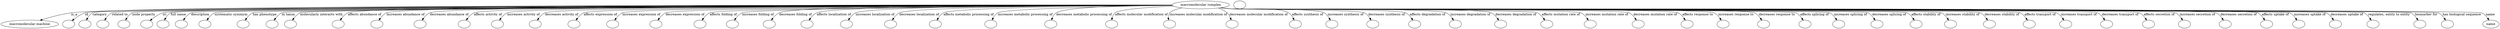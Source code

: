 digraph {
	graph [bb="0,0,8906,122"];
	node [label="\N"];
	"macromolecular complex"	 [height=0.5,
		label="macromolecular complex",
		pos="4317.7,104",
		width=2.7839];
	"macromolecular machine"	 [height=0.5,
		pos="99.725,18",
		width=2.7701];
	"macromolecular complex" -> "macromolecular machine"	 [label=is_a,
		lp="281,61",
		pos="e,142.86,34.352 4217.2,103.9 3611.6,103.17 470.14,97.944 269.17,68 229.14,62.035 185.35,48.932 152.31,37.636"];
	id	 [color=black,
		height=0.5,
		label="",
		pos="244.72,18",
		width=0.75];
	"macromolecular complex" -> id	 [color=black,
		label=id,
		lp="332.17,61",
		pos="e,261.74,32.364 4217.2,103.84 3606.9,102.75 422.16,95.774 325.83,68 305.51,62.138 285.24,49.654 270.06,38.627",
		style=solid];
	category	 [color=black,
		height=0.5,
		label="",
		pos="316.72,18",
		width=0.75];
	"macromolecular complex" -> category	 [color=black,
		label=category,
		lp="382.82,61",
		pos="e,325.88,35.323 4217.1,103.66 3604.8,101.51 403.49,89.26 358.53,68 347.57,62.815 338.46,53.206 331.57,43.787",
		style=solid];
	"related to"	 [color=black,
		height=0.5,
		label="",
		pos="388.72,18",
		width=0.75];
	"macromolecular complex" -> "related to"	 [color=black,
		label="related to",
		lp="453.96,61",
		pos="e,396.83,35.284 4217.4,103.67 3612,101.59 470.96,89.753 427.25,68 416.84,62.82 408.44,53.346 402.18,44.027",
		style=solid];
	"node property"	 [color=black,
		height=0.5,
		label="",
		pos="461.72,18",
		width=0.75];
	"macromolecular complex" -> "node property"	 [color=black,
		label="node property",
		lp="539.8,61",
		pos="e,469.93,35.288 4217.3,103.65 3618.6,101.47 543.47,89.235 500.58,68 490.13,62.824 481.67,53.351 475.34,44.031",
		style=solid];
	iri	 [color=black,
		height=0.5,
		label="",
		pos="533.72,18",
		width=0.75];
	"macromolecular complex" -> iri	 [color=black,
		label=iri,
		lp="618.95,61",
		pos="e,550.13,32.354 4217.4,103.78 3634,102.43 701.14,94.348 612.28,68 592.46,62.122 572.84,49.637 558.16,38.614",
		style=solid];
	"full name"	 [color=black,
		height=0.5,
		label="",
		pos="605.72,18",
		width=0.75];
	"macromolecular complex" -> "full name"	 [color=black,
		label="full name",
		lp="672.35,61",
		pos="e,614.22,35.297 4217.4,103.6 3632.4,101.21 686.74,88.168 645.47,68 634.79,62.782 626.08,53.168 619.57,43.754",
		style=solid];
	description	 [color=black,
		height=0.5,
		label="",
		pos="677.72,18",
		width=0.75];
	"macromolecular complex" -> description	 [color=black,
		label=description,
		lp="751.83,61",
		pos="e,687.19,35.329 4217.1,103.56 3638.7,100.94 761.24,86.997 720.52,68 709.42,62.823 700.11,53.215 693.04,43.795",
		style=solid];
	"systematic synonym"	 [color=black,
		height=0.5,
		label="",
		pos="759.72,18",
		width=0.75];
	"macromolecular complex" -> "systematic synonym"	 [color=black,
		label="systematic synonym",
		lp="863.69,61",
		pos="e,769.88,34.865 4217.2,103.51 3647.2,100.67 845.83,85.797 805.79,68 793.94,62.734 783.78,52.784 776.04,43.138",
		style=solid];
	"has phenotype"	 [color=black,
		height=0.5,
		label="",
		pos="896.72,18",
		width=0.75];
	"macromolecular complex" -> "has phenotype"	 [color=black,
		label="has phenotype",
		lp="982.96,61",
		pos="e,906.72,34.858 4217.5,103.47 3661.5,100.48 980.59,85.19 942.25,68 930.48,62.726 920.43,52.774 912.79,43.129",
		style=solid];
	"in taxon"	 [color=black,
		height=0.5,
		label="",
		pos="997.72,18",
		width=0.75];
	"macromolecular complex" -> "in taxon"	 [color=black,
		label="in taxon",
		lp="1069.5,61",
		pos="e,1008.6,34.882 4217.4,103.95 3675.6,103.57 1120.9,100.06 1046.2,68 1033.9,62.704 1023.2,52.608 1014.9,42.867",
		style=solid];
	"molecularly interacts with"	 [color=black,
		height=0.5,
		label="",
		pos="1069.7,18",
		width=0.75];
	"macromolecular complex" -> "molecularly interacts with"	 [color=black,
		label="molecularly interacts with",
		lp="1186.8,61",
		pos="e,1079.5,35.334 4217.3,103.43 3678.2,100.27 1149.7,84.616 1113.6,68 1102.2,62.776 1092.6,53.026 1085.3,43.513",
		style=solid];
	"affects abundance of"	 [color=black,
		height=0.5,
		label="",
		pos="1236.7,18",
		width=0.75];
	"macromolecular complex" -> "affects abundance of"	 [color=black,
		label="affects abundance of",
		lp="1341.5,61",
		pos="e,1247,34.86 4217.1,103.89 3698.8,103.2 1351.7,98.378 1283.1,68 1271.3,62.729 1261,52.778 1253.2,43.133",
		style=solid];
	"increases abundance of"	 [color=black,
		height=0.5,
		label="",
		pos="1375.7,18",
		width=0.75];
	"macromolecular complex" -> "increases abundance of"	 [color=black,
		label="increases abundance of",
		lp="1487.6,61",
		pos="e,1385.9,34.856 4217.2,103.84 3713.6,102.88 1487.1,97.007 1421.9,68 1410,62.723 1399.9,52.771 1392.1,43.127",
		style=solid];
	"decreases abundance of"	 [color=black,
		height=0.5,
		label="",
		pos="1528.7,18",
		width=0.75];
	"macromolecular complex" -> "decreases abundance of"	 [color=black,
		label="decreases abundance of",
		lp="1640.8,61",
		pos="e,1538.8,34.85 4217.3,103.77 3730.3,102.51 1636,95.508 1574.6,68 1562.8,62.715 1552.7,52.762 1545,43.119",
		style=solid];
	"affects activity of"	 [color=black,
		height=0.5,
		label="",
		pos="1683.7,18",
		width=0.75];
	"macromolecular complex" -> "affects activity of"	 [color=black,
		label="affects activity of",
		lp="1779.6,61",
		pos="e,1694,34.85 4217.2,103.68 3747.3,102.05 1787.8,93.728 1730,68 1718.1,62.715 1707.9,52.762 1700.2,43.119",
		style=solid];
	"increases activity of"	 [color=black,
		height=0.5,
		label="",
		pos="1804.7,18",
		width=0.75];
	"macromolecular complex" -> "increases activity of"	 [color=black,
		label="increases activity of",
		lp="1907.7,61",
		pos="e,1814.9,34.845 4217.4,103.61 3761.5,101.72 1905.6,92.537 1850.8,68 1838.9,62.709 1828.8,52.755 1821,43.113",
		style=solid];
	"decreases activity of"	 [color=black,
		height=0.5,
		label="",
		pos="1939.7,18",
		width=0.75];
	"macromolecular complex" -> "decreases activity of"	 [color=black,
		label="decreases activity of",
		lp="2042.9,61",
		pos="e,1949.8,34.838 4217.4,103.53 3777.2,101.34 2037.1,91.214 1985.4,68 1973.7,62.7 1963.6,52.745 1955.9,43.104",
		style=solid];
	"affects expression of"	 [color=black,
		height=0.5,
		label="",
		pos="2076.7,18",
		width=0.75];
	"macromolecular complex" -> "affects expression of"	 [color=black,
		label="affects expression of",
		lp="2180.5,61",
		pos="e,2086.7,34.831 4217.3,103.43 3793.3,100.92 2170.4,89.857 2122.1,68 2110.4,62.691 2100.4,52.734 2092.8,43.095",
		style=solid];
	"increases expression of"	 [color=black,
		height=0.5,
		label="",
		pos="2215.7,18",
		width=0.75];
	"macromolecular complex" -> "increases expression of"	 [color=black,
		label="increases expression of",
		lp="2326.6,61",
		pos="e,2225.6,34.824 4217.5,103.33 3811.1,100.45 2305.9,88.459 2260.9,68 2249.2,62.681 2239.2,52.723 2231.6,43.086",
		style=solid];
	"decreases expression of"	 [color=black,
		height=0.5,
		label="",
		pos="2368.7,18",
		width=0.75];
	"macromolecular complex" -> "decreases expression of"	 [color=black,
		label="decreases expression of",
		lp="2479.8,61",
		pos="e,2378.5,34.815 4217.5,103.18 3830.7,99.902 2454.9,86.921 2413.6,68 2401.9,62.669 2392,52.71 2384.5,43.074",
		style=solid];
	"affects folding of"	 [color=black,
		height=0.5,
		label="",
		pos="2523.7,18",
		width=0.75];
	"macromolecular complex" -> "affects folding of"	 [color=black,
		label="affects folding of",
		lp="2616.8,61",
		pos="e,2533.5,34.807 4217.6,103.01 3851.7,99.269 2606.2,85.283 2568.6,68 2556.9,62.66 2547,52.699 2539.5,43.065",
		style=solid];
	"increases folding of"	 [color=black,
		height=0.5,
		label="",
		pos="2642.7,18",
		width=0.75];
	"macromolecular complex" -> "increases folding of"	 [color=black,
		label="increases folding of",
		lp="2742.9,61",
		pos="e,2652.5,34.798 4217.6,102.86 3868.1,98.751 2722.2,84.078 2687.3,68 2675.7,62.648 2665.9,52.686 2658.4,43.054",
		style=solid];
	"decreases folding of"	 [color=black,
		height=0.5,
		label="",
		pos="2775.7,18",
		width=0.75];
	"macromolecular complex" -> "decreases folding of"	 [color=black,
		label="decreases folding of",
		lp="2877.1,61",
		pos="e,2785.7,35.281 4217.4,103.79 3892,102.8 2883.2,97.394 2820,68 2808.6,62.709 2798.9,52.948 2791.6,43.446",
		style=solid];
	"affects localization of"	 [color=black,
		height=0.5,
		label="",
		pos="2911.7,18",
		width=0.75];
	"macromolecular complex" -> "affects localization of"	 [color=black,
		label="affects localization of",
		lp="3015.2,61",
		pos="e,2921.3,35.258 4217.4,103.57 3912.1,101.97 3011.5,94.971 2954.7,68 2943.6,62.734 2934.3,53.112 2927.2,43.706",
		style=solid];
	"increases localization of"	 [color=black,
		height=0.5,
		label="",
		pos="3055.7,18",
		width=0.75];
	"macromolecular complex" -> "increases localization of"	 [color=black,
		label="increases localization of",
		lp="3165.4,61",
		pos="e,3064.9,35.233 4217.5,103.28 3934.7,100.94 3147.4,92.291 3097.5,68 3086.6,62.702 3077.5,53.075 3070.6,43.673",
		style=solid];
	"decreases localization of"	 [color=black,
		height=0.5,
		label="",
		pos="3213.7,18",
		width=0.75];
	"macromolecular complex" -> "decreases localization of"	 [color=black,
		label="decreases localization of",
		lp="3323.5,61",
		pos="e,3222.5,35.201 4217.7,102.86 3961.1,99.628 3296.8,89.252 3254.1,68 3243.4,62.663 3234.6,53.029 3228,43.633",
		style=solid];
	"affects metabolic processing of"	 [color=black,
		height=0.5,
		label="",
		pos="3374.7,18",
		width=0.75];
	"macromolecular complex" -> "affects metabolic processing of"	 [color=black,
		label="affects metabolic processing of",
		lp="3499.9,61",
		pos="e,3382.9,35.641 4217.7,102.31 3989.6,98.155 3447.6,86.396 3412.4,68 3402.4,62.727 3394.2,53.419 3388.1,44.251",
		style=solid];
	"increases metabolic processing of"	 [color=black,
		height=0.5,
		label="",
		pos="3571.7,18",
		width=0.75];
	"macromolecular complex" -> "increases metabolic processing of"	 [color=black,
		label="increases metabolic processing of",
		lp="3699,61",
		pos="e,3578.2,35.532 4218.5,101.37 4028.6,96.014 3630.3,83.055 3604.2,68 3595,62.708 3588,53.647 3582.8,44.68",
		style=solid];
	"decreases metabolic processing of"	 [color=black,
		height=0.5,
		label="",
		pos="3783.7,18",
		width=0.75];
	"macromolecular complex" -> "decreases metabolic processing of"	 [color=black,
		label="decreases metabolic processing of",
		lp="3905.2,61",
		pos="e,3787.9,35.829 4218,102.2 4079.5,98.896 3842,90.071 3808.9,68 3800.9,62.676 3795.3,54.013 3791.5,45.381",
		style=solid];
	"affects molecular modification of"	 [color=black,
		height=0.5,
		label="",
		pos="3997.7,18",
		width=0.75];
	"macromolecular complex" -> "affects molecular modification of"	 [color=black,
		label="affects molecular modification of",
		lp="4106.7,61",
		pos="e,3998.4,36.415 4223,98.018 4139.5,91.909 4028.8,81.429 4012.8,68 4006.3,62.592 4002.6,54.534 4000.4,46.457",
		style=solid];
	"increases molecular modification of"	 [color=black,
		height=0.5,
		label="",
		pos="4206.7,18",
		width=0.75];
	"macromolecular complex" -> "increases molecular modification of"	 [color=black,
		label="increases molecular modification of",
		lp="4307.8,61",
		pos="e,4202.2,35.813 4254.2,89.992 4233.3,84.017 4213.8,76.464 4207.5,68 4202.9,61.755 4201.4,53.777 4201.4,46.036",
		style=solid];
	"decreases molecular modification of"	 [color=black,
		height=0.5,
		label="",
		pos="4429.7,18",
		width=0.75];
	"macromolecular complex" -> "decreases molecular modification of"	 [color=black,
		label="decreases molecular modification of",
		lp="4519,61",
		pos="e,4425.4,36.187 4374.5,89.02 4386.6,83.851 4398.4,77.006 4407.7,68 4414,61.908 4418.6,53.698 4422,45.693",
		style=solid];
	"affects synthesis of"	 [color=black,
		height=0.5,
		label="",
		pos="4655.7,18",
		width=0.75];
	"macromolecular complex" -> "affects synthesis of"	 [color=black,
		label="affects synthesis of",
		lp="4692.3,61",
		pos="e,4649.5,35.848 4389.4,91.393 4401.8,89.43 4414.6,87.545 4426.7,86 4470.5,80.397 4587.1,91.215 4624.7,68 4633.5,62.583 4640.2,53.665 \
4645,44.848",
		style=solid];
	"increases synthesis of"	 [color=black,
		height=0.5,
		label="",
		pos="4785.7,18",
		width=0.75];
	"macromolecular complex" -> "increases synthesis of"	 [color=black,
		label="increases synthesis of",
		lp="4826.4,61",
		pos="e,4778.1,35.555 4388.5,91.171 4401.2,89.196 4414.3,87.364 4426.7,86 4462.5,82.066 4718.2,85.271 4749.7,68 4759.4,62.68 4767.2,53.49 \
4773,44.427",
		style=solid];
	"decreases synthesis of"	 [color=black,
		height=0.5,
		label="",
		pos="4929.7,18",
		width=0.75];
	"macromolecular complex" -> "decreases synthesis of"	 [color=black,
		label="decreases synthesis of",
		lp="4970.5,61",
		pos="e,4921.4,35.165 4387.9,91.086 4400.8,89.095 4414.1,87.279 4426.7,86 4478.1,80.787 4844.8,91.531 4890.7,68 4901.1,62.673 4909.6,53.174 \
4916,43.876",
		style=solid];
	"affects degradation of"	 [color=black,
		height=0.5,
		label="",
		pos="5076.7,18",
		width=0.75];
	"macromolecular complex" -> "affects degradation of"	 [color=black,
		label="affects degradation of",
		lp="5115.6,61",
		pos="e,5068.1,35.215 4387.6,91.035 4400.6,89.035 4414,87.23 4426.7,86 4494.2,79.461 4976,98.272 5036.7,68 5047.4,62.68 5056.1,53.05 5062.7,\
43.651",
		style=solid];
	"increases degradation of"	 [color=black,
		height=0.5,
		label="",
		pos="5221.7,18",
		width=0.75];
	"macromolecular complex" -> "increases degradation of"	 [color=black,
		label="increases degradation of",
		lp="5266.7,61",
		pos="e,5212.8,35.25 4387.3,91.021 4400.4,89.009 4413.9,87.203 4426.7,86 4468.4,82.077 5143.1,86.373 5180.7,68 5191.5,62.724 5200.5,53.1 \
5207.2,43.695",
		style=solid];
	"decreases degradation of"	 [color=black,
		height=0.5,
		label="",
		pos="5380.7,18",
		width=0.75];
	"macromolecular complex" -> "decreases degradation of"	 [color=black,
		label="decreases degradation of",
		lp="5426.9,61",
		pos="e,5371.5,35.278 4387.3,90.978 4400.4,88.97 4413.9,87.177 4426.7,86 4477.2,81.36 5293,89.857 5338.7,68 5349.7,62.759 5358.8,53.141 \
5365.8,43.731",
		style=solid];
	"affects mutation rate of"	 [color=black,
		height=0.5,
		label="",
		pos="5541.7,18",
		width=0.75];
	"macromolecular complex" -> "affects mutation rate of"	 [color=black,
		label="affects mutation rate of",
		lp="5583.7,61",
		pos="e,5532.5,35.291 4387,90.992 4400.2,88.969 4413.8,87.166 4426.7,86 4486.1,80.629 5445.9,93.634 5499.7,68 5510.7,62.775 5519.8,53.16 \
5526.8,43.747",
		style=solid];
	"increases mutation rate of"	 [color=black,
		height=0.5,
		label="",
		pos="5694.7,18",
		width=0.75];
	"macromolecular complex" -> "increases mutation rate of"	 [color=black,
		label="increases mutation rate of",
		lp="5743.8,61",
		pos="e,5685.5,35.3 4387,90.97 4400.2,88.949 4413.8,87.153 4426.7,86 4494.6,79.934 5591.2,97.224 5652.7,68 5663.7,62.787 5672.8,53.174 \
5679.8,43.759",
		style=solid];
	"decreases mutation rate of"	 [color=black,
		height=0.5,
		label="",
		pos="5861.7,18",
		width=0.75];
	"macromolecular complex" -> "decreases mutation rate of"	 [color=black,
		label="decreases mutation rate of",
		lp="5912,61",
		pos="e,5852.5,35.308 4387,90.951 4400.2,88.933 4413.8,87.142 4426.7,86 4465.3,82.588 5784.8,84.571 5819.7,68 5830.7,62.796 5839.9,53.185 \
5846.8,43.769",
		style=solid];
	"affects response to"	 [color=black,
		height=0.5,
		label="",
		pos="6031.7,18",
		width=0.75];
	"macromolecular complex" -> "affects response to"	 [color=black,
		label="affects response to",
		lp="6060.7,61",
		pos="e,6022.5,35.314 4387,90.936 4400.2,88.919 4413.8,87.133 4426.7,86 4470,82.202 5950.5,86.566 5989.7,68 6000.7,62.804 6009.9,53.194 \
6016.8,43.776",
		style=solid];
	"increases response to"	 [color=black,
		height=0.5,
		label="",
		pos="6158.7,18",
		width=0.75];
	"macromolecular complex" -> "increases response to"	 [color=black,
		label="increases response to",
		lp="6194.8,61",
		pos="e,6149.5,35.318 4387,90.927 4400.2,88.911 4413.8,87.127 4426.7,86 4473.5,81.913 6074.3,88.056 6116.7,68 6127.7,62.809 6136.9,53.199 \
6143.8,43.781",
		style=solid];
	"decreases response to"	 [color=black,
		height=0.5,
		label="",
		pos="6299.7,18",
		width=0.75];
	"macromolecular complex" -> "decreases response to"	 [color=black,
		label="decreases response to",
		lp="6337,61",
		pos="e,6290.5,35.322 4387,90.919 4400.2,88.903 4413.8,87.122 4426.7,86 4477.4,81.593 6211.7,89.71 6257.7,68 6268.7,62.813 6277.9,53.205 \
6284.8,43.786",
		style=solid];
	"affects splicing of"	 [color=black,
		height=0.5,
		label="",
		pos="6443.7,18",
		width=0.75];
	"macromolecular complex" -> "affects splicing of"	 [color=black,
		label="affects splicing of",
		lp="6470.8,61",
		pos="e,6434.5,35.325 4387,90.911 4400.2,88.896 4413.8,87.117 4426.7,86 4481.4,81.266 6352.1,91.4 6401.7,68 6412.7,62.817 6421.9,53.209 \
6428.8,43.79",
		style=solid];
	"increases splicing of"	 [color=black,
		height=0.5,
		label="",
		pos="6566.7,18",
		width=0.75];
	"macromolecular complex" -> "increases splicing of"	 [color=black,
		label="increases splicing of",
		lp="6600.9,61",
		pos="e,6557.5,35.327 4387,90.906 4400.2,88.891 4413.8,87.114 4426.7,86 4484.8,80.987 6472,92.843 6524.7,68 6535.7,62.82 6544.9,53.213 \
6551.8,43.793",
		style=solid];
	"decreases splicing of"	 [color=black,
		height=0.5,
		label="",
		pos="6703.7,18",
		width=0.75];
	"macromolecular complex" -> "decreases splicing of"	 [color=black,
		label="decreases splicing of",
		lp="6739,61",
		pos="e,6694.5,35.33 4387,90.9 4400.2,88.886 4413.8,87.11 4426.7,86 4488.6,80.676 6605.6,94.45 6661.7,68 6672.7,62.823 6681.9,53.216 6688.8,\
43.796",
		style=solid];
	"affects stability of"	 [color=black,
		height=0.5,
		label="",
		pos="6843.7,18",
		width=0.75];
	"macromolecular complex" -> "affects stability of"	 [color=black,
		label="affects stability of",
		lp="6871.1,61",
		pos="e,6834.5,35.332 4386.7,90.94 4399.9,88.908 4413.7,87.115 4426.7,86 4492.5,80.358 6742,96.092 6801.7,68 6812.7,62.826 6821.9,53.219 \
6828.8,43.798",
		style=solid];
	"increases stability of"	 [color=black,
		height=0.5,
		label="",
		pos="6967.7,18",
		width=0.75];
	"macromolecular complex" -> "increases stability of"	 [color=black,
		label="increases stability of",
		lp="7002.3,61",
		pos="e,6958.5,35.334 4386.7,90.936 4399.9,88.905 4413.7,87.113 4426.7,86 4495.9,80.077 6862.9,97.547 6925.7,68 6936.7,62.828 6945.9,53.221 \
6952.8,43.801",
		style=solid];
	"decreases stability of"	 [color=black,
		height=0.5,
		label="",
		pos="7105.7,18",
		width=0.75];
	"macromolecular complex" -> "decreases stability of"	 [color=black,
		label="decreases stability of",
		lp="7141.4,61",
		pos="e,7096.5,35.335 4386.7,90.932 4399.9,88.901 4413.7,87.11 4426.7,86 4463.2,82.882 7030.6,83.583 7063.7,68 7074.7,62.83 7083.9,53.224 \
7090.8,43.803",
		style=solid];
	"affects transport of"	 [color=black,
		height=0.5,
		label="",
		pos="7245.7,18",
		width=0.75];
	"macromolecular complex" -> "affects transport of"	 [color=black,
		label="affects transport of",
		lp="7275.5,61",
		pos="e,7236.5,35.337 4386.7,90.928 4399.9,88.898 4413.7,87.108 4426.7,86 4465.2,82.723 7168.8,84.404 7203.7,68 7214.7,62.832 7223.9,53.226 \
7230.8,43.805",
		style=solid];
	"increases transport of"	 [color=black,
		height=0.5,
		label="",
		pos="7373.7,18",
		width=0.75];
	"macromolecular complex" -> "increases transport of"	 [color=black,
		label="increases transport of",
		lp="7410.6,61",
		pos="e,7364.5,35.338 4386.7,90.925 4399.9,88.895 4413.7,87.106 4426.7,86 4466.9,82.577 7295.2,85.155 7331.7,68 7342.7,62.833 7351.9,53.228 \
7358.8,43.806",
		style=solid];
	"decreases transport of"	 [color=black,
		height=0.5,
		label="",
		pos="7516.7,18",
		width=0.75];
	"macromolecular complex" -> "decreases transport of"	 [color=black,
		label="decreases transport of",
		lp="7554.8,61",
		pos="e,7507.5,35.339 4386.7,90.922 4399.9,88.892 4413.7,87.104 4426.7,86 4468.9,82.415 7436.4,85.994 7474.7,68 7485.7,62.835 7494.9,53.23 \
7501.8,43.808",
		style=solid];
	"affects secretion of"	 [color=black,
		height=0.5,
		label="",
		pos="7661.7,18",
		width=0.75];
	"macromolecular complex" -> "affects secretion of"	 [color=black,
		label="affects secretion of",
		lp="7691.9,61",
		pos="e,7652.5,35.34 4386.7,90.919 4399.9,88.89 4413.7,87.103 4426.7,86 4470.9,82.25 7579.6,86.845 7619.7,68 7630.7,62.836 7639.9,53.231 \
7646.8,43.809",
		style=solid];
	"increases secretion of"	 [color=black,
		height=0.5,
		label="",
		pos="7790.7,18",
		width=0.75];
	"macromolecular complex" -> "increases secretion of"	 [color=black,
		label="increases secretion of",
		lp="7828,61",
		pos="e,7781.5,35.341 4386.7,90.917 4399.9,88.888 4413.7,87.101 4426.7,86 4472.7,82.104 7707,87.602 7748.7,68 7759.7,62.838 7768.9,53.233 \
7775.8,43.81",
		style=solid];
	"decreases secretion of"	 [color=black,
		height=0.5,
		label="",
		pos="7933.7,18",
		width=0.75];
	"macromolecular complex" -> "decreases secretion of"	 [color=black,
		label="decreases secretion of",
		lp="7972.1,61",
		pos="e,7924.5,35.342 4386.7,90.915 4399.9,88.885 4413.7,87.1 4426.7,86 4474.7,81.942 7848.2,88.44 7891.7,68 7902.7,62.839 7911.9,53.234 \
7918.8,43.812",
		style=solid];
	"affects uptake of"	 [color=black,
		height=0.5,
		label="",
		pos="8079.7,18",
		width=0.75];
	"macromolecular complex" -> "affects uptake of"	 [color=black,
		label="affects uptake of",
		lp="8103.2,61",
		pos="e,8070.5,35.343 4386.7,90.913 4399.9,88.883 4413.7,87.098 4426.7,86 4476.7,81.776 7992.3,89.297 8037.7,68 8048.7,62.84 8057.9,53.235 \
8064.8,43.813",
		style=solid];
	"increases uptake of"	 [color=black,
		height=0.5,
		label="",
		pos="8195.7,18",
		width=0.75];
	"macromolecular complex" -> "increases uptake of"	 [color=black,
		label="increases uptake of",
		lp="8226.4,61",
		pos="e,8186.5,35.344 4386.7,90.911 4399.9,88.882 4413.7,87.097 4426.7,86 4478.3,81.644 8106.9,89.977 8153.7,68 8164.7,62.841 8173.9,53.236 \
8180.8,43.814",
		style=solid];
	"decreases uptake of"	 [color=black,
		height=0.5,
		label="",
		pos="8325.7,18",
		width=0.75];
	"macromolecular complex" -> "decreases uptake of"	 [color=black,
		label="decreases uptake of",
		lp="8357.5,61",
		pos="e,8316.5,35.345 4386.7,90.909 4399.9,88.88 4413.7,87.096 4426.7,86 4480.1,81.497 8235.2,90.74 8283.7,68 8294.7,62.842 8303.9,53.238 \
8310.8,43.815",
		style=solid];
	"regulates, entity to entity"	 [color=black,
		height=0.5,
		label="",
		pos="8458.7,18",
		width=0.75];
	"macromolecular complex" -> "regulates, entity to entity"	 [color=black,
		label="regulates, entity to entity",
		lp="8505.3,61",
		pos="e,8449.5,35.345 4386.7,90.908 4399.9,88.879 4413.7,87.095 4426.7,86 4481.9,81.346 8366.5,91.52 8416.7,68 8427.7,62.843 8436.9,53.239 \
8443.8,43.816",
		style=solid];
	"biomarker for"	 [color=black,
		height=0.5,
		label="",
		pos="8620.7,18",
		width=0.75];
	"macromolecular complex" -> "biomarker for"	 [color=black,
		label="biomarker for",
		lp="8636.4,61",
		pos="e,8611.5,35.346 4386.7,90.906 4399.9,88.877 4413.7,87.094 4426.7,86 4484.2,81.162 8526.5,92.471 8578.7,68 8589.7,62.844 8598.9,53.24 \
8605.8,43.817",
		style=solid];
	"has biological sequence"	 [color=black,
		height=0.5,
		label="",
		pos="8720.7,18",
		width=0.75];
	"macromolecular complex" -> "has biological sequence"	 [color=black,
		label="has biological sequence",
		lp="8764.2,61",
		pos="e,8711.5,35.347 4386.7,90.905 4399.9,88.876 4413.7,87.094 4426.7,86 4485.6,81.048 8625.2,93.057 8678.7,68 8689.7,62.844 8698.9,53.24 \
8705.8,43.817",
		style=solid];
	name	 [height=0.5,
		pos="8876.7,18",
		width=0.81271];
	"macromolecular complex" -> name	 [color=black,
		label=name,
		lp="8867.9,61",
		pos="e,8867.5,35.347 4386.7,90.903 4399.9,88.875 4413.7,87.093 4426.7,86 4487.7,80.871 8779.3,93.972 8834.7,68 8845.7,62.845 8854.9,53.241 \
8861.8,43.818",
		style=solid];
	"macromolecular machine name"	 [color=black,
		height=0.5,
		label="",
		pos="4462.7,104",
		width=0.75];
}
